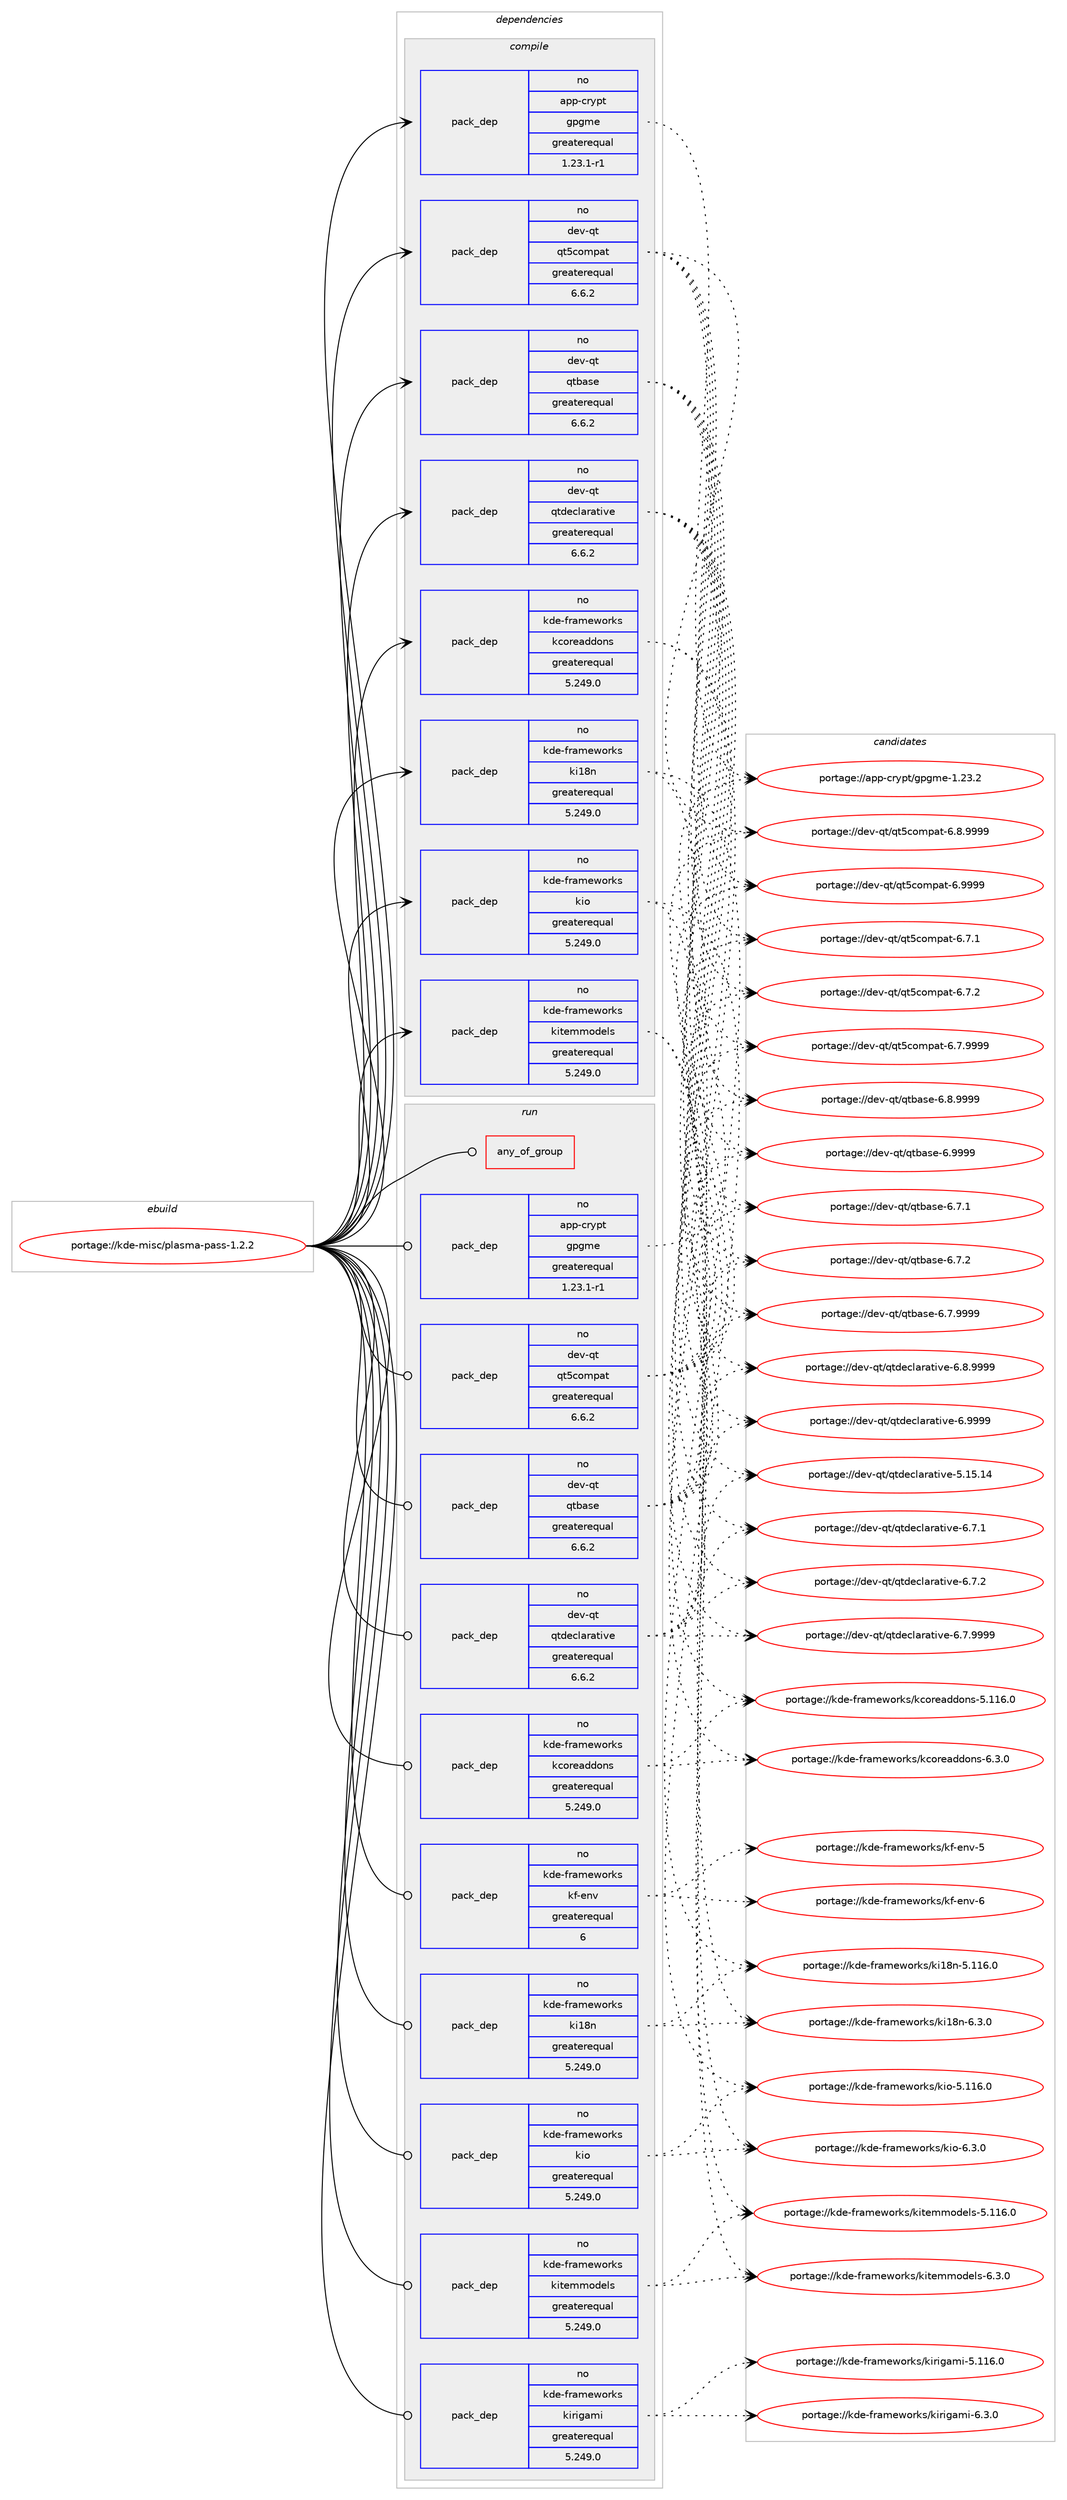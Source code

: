 digraph prolog {

# *************
# Graph options
# *************

newrank=true;
concentrate=true;
compound=true;
graph [rankdir=LR,fontname=Helvetica,fontsize=10,ranksep=1.5];#, ranksep=2.5, nodesep=0.2];
edge  [arrowhead=vee];
node  [fontname=Helvetica,fontsize=10];

# **********
# The ebuild
# **********

subgraph cluster_leftcol {
color=gray;
rank=same;
label=<<i>ebuild</i>>;
id [label="portage://kde-misc/plasma-pass-1.2.2", color=red, width=4, href="../kde-misc/plasma-pass-1.2.2.svg"];
}

# ****************
# The dependencies
# ****************

subgraph cluster_midcol {
color=gray;
label=<<i>dependencies</i>>;
subgraph cluster_compile {
fillcolor="#eeeeee";
style=filled;
label=<<i>compile</i>>;
subgraph pack70238 {
dependency139084 [label=<<TABLE BORDER="0" CELLBORDER="1" CELLSPACING="0" CELLPADDING="4" WIDTH="220"><TR><TD ROWSPAN="6" CELLPADDING="30">pack_dep</TD></TR><TR><TD WIDTH="110">no</TD></TR><TR><TD>app-crypt</TD></TR><TR><TD>gpgme</TD></TR><TR><TD>greaterequal</TD></TR><TR><TD>1.23.1-r1</TD></TR></TABLE>>, shape=none, color=blue];
}
id:e -> dependency139084:w [weight=20,style="solid",arrowhead="vee"];
subgraph pack70239 {
dependency139085 [label=<<TABLE BORDER="0" CELLBORDER="1" CELLSPACING="0" CELLPADDING="4" WIDTH="220"><TR><TD ROWSPAN="6" CELLPADDING="30">pack_dep</TD></TR><TR><TD WIDTH="110">no</TD></TR><TR><TD>dev-qt</TD></TR><TR><TD>qt5compat</TD></TR><TR><TD>greaterequal</TD></TR><TR><TD>6.6.2</TD></TR></TABLE>>, shape=none, color=blue];
}
id:e -> dependency139085:w [weight=20,style="solid",arrowhead="vee"];
subgraph pack70240 {
dependency139086 [label=<<TABLE BORDER="0" CELLBORDER="1" CELLSPACING="0" CELLPADDING="4" WIDTH="220"><TR><TD ROWSPAN="6" CELLPADDING="30">pack_dep</TD></TR><TR><TD WIDTH="110">no</TD></TR><TR><TD>dev-qt</TD></TR><TR><TD>qtbase</TD></TR><TR><TD>greaterequal</TD></TR><TR><TD>6.6.2</TD></TR></TABLE>>, shape=none, color=blue];
}
id:e -> dependency139086:w [weight=20,style="solid",arrowhead="vee"];
# *** BEGIN UNKNOWN DEPENDENCY TYPE (TODO) ***
# id -> package_dependency(portage://kde-misc/plasma-pass-1.2.2,install,no,dev-qt,qtbase,none,[,,],[slot(6)],[])
# *** END UNKNOWN DEPENDENCY TYPE (TODO) ***

subgraph pack70241 {
dependency139087 [label=<<TABLE BORDER="0" CELLBORDER="1" CELLSPACING="0" CELLPADDING="4" WIDTH="220"><TR><TD ROWSPAN="6" CELLPADDING="30">pack_dep</TD></TR><TR><TD WIDTH="110">no</TD></TR><TR><TD>dev-qt</TD></TR><TR><TD>qtdeclarative</TD></TR><TR><TD>greaterequal</TD></TR><TR><TD>6.6.2</TD></TR></TABLE>>, shape=none, color=blue];
}
id:e -> dependency139087:w [weight=20,style="solid",arrowhead="vee"];
subgraph pack70242 {
dependency139088 [label=<<TABLE BORDER="0" CELLBORDER="1" CELLSPACING="0" CELLPADDING="4" WIDTH="220"><TR><TD ROWSPAN="6" CELLPADDING="30">pack_dep</TD></TR><TR><TD WIDTH="110">no</TD></TR><TR><TD>kde-frameworks</TD></TR><TR><TD>kcoreaddons</TD></TR><TR><TD>greaterequal</TD></TR><TR><TD>5.249.0</TD></TR></TABLE>>, shape=none, color=blue];
}
id:e -> dependency139088:w [weight=20,style="solid",arrowhead="vee"];
subgraph pack70243 {
dependency139089 [label=<<TABLE BORDER="0" CELLBORDER="1" CELLSPACING="0" CELLPADDING="4" WIDTH="220"><TR><TD ROWSPAN="6" CELLPADDING="30">pack_dep</TD></TR><TR><TD WIDTH="110">no</TD></TR><TR><TD>kde-frameworks</TD></TR><TR><TD>ki18n</TD></TR><TR><TD>greaterequal</TD></TR><TR><TD>5.249.0</TD></TR></TABLE>>, shape=none, color=blue];
}
id:e -> dependency139089:w [weight=20,style="solid",arrowhead="vee"];
subgraph pack70244 {
dependency139090 [label=<<TABLE BORDER="0" CELLBORDER="1" CELLSPACING="0" CELLPADDING="4" WIDTH="220"><TR><TD ROWSPAN="6" CELLPADDING="30">pack_dep</TD></TR><TR><TD WIDTH="110">no</TD></TR><TR><TD>kde-frameworks</TD></TR><TR><TD>kio</TD></TR><TR><TD>greaterequal</TD></TR><TR><TD>5.249.0</TD></TR></TABLE>>, shape=none, color=blue];
}
id:e -> dependency139090:w [weight=20,style="solid",arrowhead="vee"];
subgraph pack70245 {
dependency139091 [label=<<TABLE BORDER="0" CELLBORDER="1" CELLSPACING="0" CELLPADDING="4" WIDTH="220"><TR><TD ROWSPAN="6" CELLPADDING="30">pack_dep</TD></TR><TR><TD WIDTH="110">no</TD></TR><TR><TD>kde-frameworks</TD></TR><TR><TD>kitemmodels</TD></TR><TR><TD>greaterequal</TD></TR><TR><TD>5.249.0</TD></TR></TABLE>>, shape=none, color=blue];
}
id:e -> dependency139091:w [weight=20,style="solid",arrowhead="vee"];
# *** BEGIN UNKNOWN DEPENDENCY TYPE (TODO) ***
# id -> package_dependency(portage://kde-misc/plasma-pass-1.2.2,install,no,kde-plasma,libplasma,none,[,,],[slot(6)],[])
# *** END UNKNOWN DEPENDENCY TYPE (TODO) ***

# *** BEGIN UNKNOWN DEPENDENCY TYPE (TODO) ***
# id -> package_dependency(portage://kde-misc/plasma-pass-1.2.2,install,no,kde-plasma,plasma5support,none,[,,],[slot(6)],[])
# *** END UNKNOWN DEPENDENCY TYPE (TODO) ***

# *** BEGIN UNKNOWN DEPENDENCY TYPE (TODO) ***
# id -> package_dependency(portage://kde-misc/plasma-pass-1.2.2,install,no,sys-auth,oath-toolkit,none,[,,],[],[])
# *** END UNKNOWN DEPENDENCY TYPE (TODO) ***

}
subgraph cluster_compileandrun {
fillcolor="#eeeeee";
style=filled;
label=<<i>compile and run</i>>;
}
subgraph cluster_run {
fillcolor="#eeeeee";
style=filled;
label=<<i>run</i>>;
subgraph any1878 {
dependency139092 [label=<<TABLE BORDER="0" CELLBORDER="1" CELLSPACING="0" CELLPADDING="4"><TR><TD CELLPADDING="10">any_of_group</TD></TR></TABLE>>, shape=none, color=red];# *** BEGIN UNKNOWN DEPENDENCY TYPE (TODO) ***
# dependency139092 -> package_dependency(portage://kde-misc/plasma-pass-1.2.2,run,no,kde-frameworks,breeze-icons,none,[,,],any_different_slot,[])
# *** END UNKNOWN DEPENDENCY TYPE (TODO) ***

# *** BEGIN UNKNOWN DEPENDENCY TYPE (TODO) ***
# dependency139092 -> package_dependency(portage://kde-misc/plasma-pass-1.2.2,run,no,kde-frameworks,oxygen-icons,none,[,,],any_different_slot,[])
# *** END UNKNOWN DEPENDENCY TYPE (TODO) ***

}
id:e -> dependency139092:w [weight=20,style="solid",arrowhead="odot"];
subgraph pack70246 {
dependency139093 [label=<<TABLE BORDER="0" CELLBORDER="1" CELLSPACING="0" CELLPADDING="4" WIDTH="220"><TR><TD ROWSPAN="6" CELLPADDING="30">pack_dep</TD></TR><TR><TD WIDTH="110">no</TD></TR><TR><TD>app-crypt</TD></TR><TR><TD>gpgme</TD></TR><TR><TD>greaterequal</TD></TR><TR><TD>1.23.1-r1</TD></TR></TABLE>>, shape=none, color=blue];
}
id:e -> dependency139093:w [weight=20,style="solid",arrowhead="odot"];
subgraph pack70247 {
dependency139094 [label=<<TABLE BORDER="0" CELLBORDER="1" CELLSPACING="0" CELLPADDING="4" WIDTH="220"><TR><TD ROWSPAN="6" CELLPADDING="30">pack_dep</TD></TR><TR><TD WIDTH="110">no</TD></TR><TR><TD>dev-qt</TD></TR><TR><TD>qt5compat</TD></TR><TR><TD>greaterequal</TD></TR><TR><TD>6.6.2</TD></TR></TABLE>>, shape=none, color=blue];
}
id:e -> dependency139094:w [weight=20,style="solid",arrowhead="odot"];
subgraph pack70248 {
dependency139095 [label=<<TABLE BORDER="0" CELLBORDER="1" CELLSPACING="0" CELLPADDING="4" WIDTH="220"><TR><TD ROWSPAN="6" CELLPADDING="30">pack_dep</TD></TR><TR><TD WIDTH="110">no</TD></TR><TR><TD>dev-qt</TD></TR><TR><TD>qtbase</TD></TR><TR><TD>greaterequal</TD></TR><TR><TD>6.6.2</TD></TR></TABLE>>, shape=none, color=blue];
}
id:e -> dependency139095:w [weight=20,style="solid",arrowhead="odot"];
# *** BEGIN UNKNOWN DEPENDENCY TYPE (TODO) ***
# id -> package_dependency(portage://kde-misc/plasma-pass-1.2.2,run,no,dev-qt,qtbase,none,[,,],[slot(6)],[])
# *** END UNKNOWN DEPENDENCY TYPE (TODO) ***

subgraph pack70249 {
dependency139096 [label=<<TABLE BORDER="0" CELLBORDER="1" CELLSPACING="0" CELLPADDING="4" WIDTH="220"><TR><TD ROWSPAN="6" CELLPADDING="30">pack_dep</TD></TR><TR><TD WIDTH="110">no</TD></TR><TR><TD>dev-qt</TD></TR><TR><TD>qtdeclarative</TD></TR><TR><TD>greaterequal</TD></TR><TR><TD>6.6.2</TD></TR></TABLE>>, shape=none, color=blue];
}
id:e -> dependency139096:w [weight=20,style="solid",arrowhead="odot"];
subgraph pack70250 {
dependency139097 [label=<<TABLE BORDER="0" CELLBORDER="1" CELLSPACING="0" CELLPADDING="4" WIDTH="220"><TR><TD ROWSPAN="6" CELLPADDING="30">pack_dep</TD></TR><TR><TD WIDTH="110">no</TD></TR><TR><TD>kde-frameworks</TD></TR><TR><TD>kcoreaddons</TD></TR><TR><TD>greaterequal</TD></TR><TR><TD>5.249.0</TD></TR></TABLE>>, shape=none, color=blue];
}
id:e -> dependency139097:w [weight=20,style="solid",arrowhead="odot"];
subgraph pack70251 {
dependency139098 [label=<<TABLE BORDER="0" CELLBORDER="1" CELLSPACING="0" CELLPADDING="4" WIDTH="220"><TR><TD ROWSPAN="6" CELLPADDING="30">pack_dep</TD></TR><TR><TD WIDTH="110">no</TD></TR><TR><TD>kde-frameworks</TD></TR><TR><TD>kf-env</TD></TR><TR><TD>greaterequal</TD></TR><TR><TD>6</TD></TR></TABLE>>, shape=none, color=blue];
}
id:e -> dependency139098:w [weight=20,style="solid",arrowhead="odot"];
subgraph pack70252 {
dependency139099 [label=<<TABLE BORDER="0" CELLBORDER="1" CELLSPACING="0" CELLPADDING="4" WIDTH="220"><TR><TD ROWSPAN="6" CELLPADDING="30">pack_dep</TD></TR><TR><TD WIDTH="110">no</TD></TR><TR><TD>kde-frameworks</TD></TR><TR><TD>ki18n</TD></TR><TR><TD>greaterequal</TD></TR><TR><TD>5.249.0</TD></TR></TABLE>>, shape=none, color=blue];
}
id:e -> dependency139099:w [weight=20,style="solid",arrowhead="odot"];
subgraph pack70253 {
dependency139100 [label=<<TABLE BORDER="0" CELLBORDER="1" CELLSPACING="0" CELLPADDING="4" WIDTH="220"><TR><TD ROWSPAN="6" CELLPADDING="30">pack_dep</TD></TR><TR><TD WIDTH="110">no</TD></TR><TR><TD>kde-frameworks</TD></TR><TR><TD>kio</TD></TR><TR><TD>greaterequal</TD></TR><TR><TD>5.249.0</TD></TR></TABLE>>, shape=none, color=blue];
}
id:e -> dependency139100:w [weight=20,style="solid",arrowhead="odot"];
subgraph pack70254 {
dependency139101 [label=<<TABLE BORDER="0" CELLBORDER="1" CELLSPACING="0" CELLPADDING="4" WIDTH="220"><TR><TD ROWSPAN="6" CELLPADDING="30">pack_dep</TD></TR><TR><TD WIDTH="110">no</TD></TR><TR><TD>kde-frameworks</TD></TR><TR><TD>kirigami</TD></TR><TR><TD>greaterequal</TD></TR><TR><TD>5.249.0</TD></TR></TABLE>>, shape=none, color=blue];
}
id:e -> dependency139101:w [weight=20,style="solid",arrowhead="odot"];
subgraph pack70255 {
dependency139102 [label=<<TABLE BORDER="0" CELLBORDER="1" CELLSPACING="0" CELLPADDING="4" WIDTH="220"><TR><TD ROWSPAN="6" CELLPADDING="30">pack_dep</TD></TR><TR><TD WIDTH="110">no</TD></TR><TR><TD>kde-frameworks</TD></TR><TR><TD>kitemmodels</TD></TR><TR><TD>greaterequal</TD></TR><TR><TD>5.249.0</TD></TR></TABLE>>, shape=none, color=blue];
}
id:e -> dependency139102:w [weight=20,style="solid",arrowhead="odot"];
# *** BEGIN UNKNOWN DEPENDENCY TYPE (TODO) ***
# id -> package_dependency(portage://kde-misc/plasma-pass-1.2.2,run,no,kde-plasma,libplasma,none,[,,],[slot(6)],[])
# *** END UNKNOWN DEPENDENCY TYPE (TODO) ***

# *** BEGIN UNKNOWN DEPENDENCY TYPE (TODO) ***
# id -> package_dependency(portage://kde-misc/plasma-pass-1.2.2,run,no,kde-plasma,plasma5support,none,[,,],[slot(6)],[])
# *** END UNKNOWN DEPENDENCY TYPE (TODO) ***

# *** BEGIN UNKNOWN DEPENDENCY TYPE (TODO) ***
# id -> package_dependency(portage://kde-misc/plasma-pass-1.2.2,run,no,sys-auth,oath-toolkit,none,[,,],[],[])
# *** END UNKNOWN DEPENDENCY TYPE (TODO) ***

# *** BEGIN UNKNOWN DEPENDENCY TYPE (TODO) ***
# id -> package_dependency(portage://kde-misc/plasma-pass-1.2.2,run,weak,kde-misc,plasma-pass,none,[,,],[slot(5)],[])
# *** END UNKNOWN DEPENDENCY TYPE (TODO) ***

}
}

# **************
# The candidates
# **************

subgraph cluster_choices {
rank=same;
color=gray;
label=<<i>candidates</i>>;

subgraph choice70238 {
color=black;
nodesep=1;
choice9711211245991141211121164710311210310910145494650514650 [label="portage://app-crypt/gpgme-1.23.2", color=red, width=4,href="../app-crypt/gpgme-1.23.2.svg"];
dependency139084:e -> choice9711211245991141211121164710311210310910145494650514650:w [style=dotted,weight="100"];
}
subgraph choice70239 {
color=black;
nodesep=1;
choice1001011184511311647113116539911110911297116455446554649 [label="portage://dev-qt/qt5compat-6.7.1", color=red, width=4,href="../dev-qt/qt5compat-6.7.1.svg"];
choice1001011184511311647113116539911110911297116455446554650 [label="portage://dev-qt/qt5compat-6.7.2", color=red, width=4,href="../dev-qt/qt5compat-6.7.2.svg"];
choice1001011184511311647113116539911110911297116455446554657575757 [label="portage://dev-qt/qt5compat-6.7.9999", color=red, width=4,href="../dev-qt/qt5compat-6.7.9999.svg"];
choice1001011184511311647113116539911110911297116455446564657575757 [label="portage://dev-qt/qt5compat-6.8.9999", color=red, width=4,href="../dev-qt/qt5compat-6.8.9999.svg"];
choice100101118451131164711311653991111091129711645544657575757 [label="portage://dev-qt/qt5compat-6.9999", color=red, width=4,href="../dev-qt/qt5compat-6.9999.svg"];
dependency139085:e -> choice1001011184511311647113116539911110911297116455446554649:w [style=dotted,weight="100"];
dependency139085:e -> choice1001011184511311647113116539911110911297116455446554650:w [style=dotted,weight="100"];
dependency139085:e -> choice1001011184511311647113116539911110911297116455446554657575757:w [style=dotted,weight="100"];
dependency139085:e -> choice1001011184511311647113116539911110911297116455446564657575757:w [style=dotted,weight="100"];
dependency139085:e -> choice100101118451131164711311653991111091129711645544657575757:w [style=dotted,weight="100"];
}
subgraph choice70240 {
color=black;
nodesep=1;
choice10010111845113116471131169897115101455446554649 [label="portage://dev-qt/qtbase-6.7.1", color=red, width=4,href="../dev-qt/qtbase-6.7.1.svg"];
choice10010111845113116471131169897115101455446554650 [label="portage://dev-qt/qtbase-6.7.2", color=red, width=4,href="../dev-qt/qtbase-6.7.2.svg"];
choice10010111845113116471131169897115101455446554657575757 [label="portage://dev-qt/qtbase-6.7.9999", color=red, width=4,href="../dev-qt/qtbase-6.7.9999.svg"];
choice10010111845113116471131169897115101455446564657575757 [label="portage://dev-qt/qtbase-6.8.9999", color=red, width=4,href="../dev-qt/qtbase-6.8.9999.svg"];
choice1001011184511311647113116989711510145544657575757 [label="portage://dev-qt/qtbase-6.9999", color=red, width=4,href="../dev-qt/qtbase-6.9999.svg"];
dependency139086:e -> choice10010111845113116471131169897115101455446554649:w [style=dotted,weight="100"];
dependency139086:e -> choice10010111845113116471131169897115101455446554650:w [style=dotted,weight="100"];
dependency139086:e -> choice10010111845113116471131169897115101455446554657575757:w [style=dotted,weight="100"];
dependency139086:e -> choice10010111845113116471131169897115101455446564657575757:w [style=dotted,weight="100"];
dependency139086:e -> choice1001011184511311647113116989711510145544657575757:w [style=dotted,weight="100"];
}
subgraph choice70241 {
color=black;
nodesep=1;
choice10010111845113116471131161001019910897114971161051181014553464953464952 [label="portage://dev-qt/qtdeclarative-5.15.14", color=red, width=4,href="../dev-qt/qtdeclarative-5.15.14.svg"];
choice1001011184511311647113116100101991089711497116105118101455446554649 [label="portage://dev-qt/qtdeclarative-6.7.1", color=red, width=4,href="../dev-qt/qtdeclarative-6.7.1.svg"];
choice1001011184511311647113116100101991089711497116105118101455446554650 [label="portage://dev-qt/qtdeclarative-6.7.2", color=red, width=4,href="../dev-qt/qtdeclarative-6.7.2.svg"];
choice1001011184511311647113116100101991089711497116105118101455446554657575757 [label="portage://dev-qt/qtdeclarative-6.7.9999", color=red, width=4,href="../dev-qt/qtdeclarative-6.7.9999.svg"];
choice1001011184511311647113116100101991089711497116105118101455446564657575757 [label="portage://dev-qt/qtdeclarative-6.8.9999", color=red, width=4,href="../dev-qt/qtdeclarative-6.8.9999.svg"];
choice100101118451131164711311610010199108971149711610511810145544657575757 [label="portage://dev-qt/qtdeclarative-6.9999", color=red, width=4,href="../dev-qt/qtdeclarative-6.9999.svg"];
dependency139087:e -> choice10010111845113116471131161001019910897114971161051181014553464953464952:w [style=dotted,weight="100"];
dependency139087:e -> choice1001011184511311647113116100101991089711497116105118101455446554649:w [style=dotted,weight="100"];
dependency139087:e -> choice1001011184511311647113116100101991089711497116105118101455446554650:w [style=dotted,weight="100"];
dependency139087:e -> choice1001011184511311647113116100101991089711497116105118101455446554657575757:w [style=dotted,weight="100"];
dependency139087:e -> choice1001011184511311647113116100101991089711497116105118101455446564657575757:w [style=dotted,weight="100"];
dependency139087:e -> choice100101118451131164711311610010199108971149711610511810145544657575757:w [style=dotted,weight="100"];
}
subgraph choice70242 {
color=black;
nodesep=1;
choice10710010145102114971091011191111141071154710799111114101971001001111101154553464949544648 [label="portage://kde-frameworks/kcoreaddons-5.116.0", color=red, width=4,href="../kde-frameworks/kcoreaddons-5.116.0.svg"];
choice1071001014510211497109101119111114107115471079911111410197100100111110115455446514648 [label="portage://kde-frameworks/kcoreaddons-6.3.0", color=red, width=4,href="../kde-frameworks/kcoreaddons-6.3.0.svg"];
dependency139088:e -> choice10710010145102114971091011191111141071154710799111114101971001001111101154553464949544648:w [style=dotted,weight="100"];
dependency139088:e -> choice1071001014510211497109101119111114107115471079911111410197100100111110115455446514648:w [style=dotted,weight="100"];
}
subgraph choice70243 {
color=black;
nodesep=1;
choice10710010145102114971091011191111141071154710710549561104553464949544648 [label="portage://kde-frameworks/ki18n-5.116.0", color=red, width=4,href="../kde-frameworks/ki18n-5.116.0.svg"];
choice1071001014510211497109101119111114107115471071054956110455446514648 [label="portage://kde-frameworks/ki18n-6.3.0", color=red, width=4,href="../kde-frameworks/ki18n-6.3.0.svg"];
dependency139089:e -> choice10710010145102114971091011191111141071154710710549561104553464949544648:w [style=dotted,weight="100"];
dependency139089:e -> choice1071001014510211497109101119111114107115471071054956110455446514648:w [style=dotted,weight="100"];
}
subgraph choice70244 {
color=black;
nodesep=1;
choice1071001014510211497109101119111114107115471071051114553464949544648 [label="portage://kde-frameworks/kio-5.116.0", color=red, width=4,href="../kde-frameworks/kio-5.116.0.svg"];
choice107100101451021149710910111911111410711547107105111455446514648 [label="portage://kde-frameworks/kio-6.3.0", color=red, width=4,href="../kde-frameworks/kio-6.3.0.svg"];
dependency139090:e -> choice1071001014510211497109101119111114107115471071051114553464949544648:w [style=dotted,weight="100"];
dependency139090:e -> choice107100101451021149710910111911111410711547107105111455446514648:w [style=dotted,weight="100"];
}
subgraph choice70245 {
color=black;
nodesep=1;
choice1071001014510211497109101119111114107115471071051161011091091111001011081154553464949544648 [label="portage://kde-frameworks/kitemmodels-5.116.0", color=red, width=4,href="../kde-frameworks/kitemmodels-5.116.0.svg"];
choice107100101451021149710910111911111410711547107105116101109109111100101108115455446514648 [label="portage://kde-frameworks/kitemmodels-6.3.0", color=red, width=4,href="../kde-frameworks/kitemmodels-6.3.0.svg"];
dependency139091:e -> choice1071001014510211497109101119111114107115471071051161011091091111001011081154553464949544648:w [style=dotted,weight="100"];
dependency139091:e -> choice107100101451021149710910111911111410711547107105116101109109111100101108115455446514648:w [style=dotted,weight="100"];
}
subgraph choice70246 {
color=black;
nodesep=1;
choice9711211245991141211121164710311210310910145494650514650 [label="portage://app-crypt/gpgme-1.23.2", color=red, width=4,href="../app-crypt/gpgme-1.23.2.svg"];
dependency139093:e -> choice9711211245991141211121164710311210310910145494650514650:w [style=dotted,weight="100"];
}
subgraph choice70247 {
color=black;
nodesep=1;
choice1001011184511311647113116539911110911297116455446554649 [label="portage://dev-qt/qt5compat-6.7.1", color=red, width=4,href="../dev-qt/qt5compat-6.7.1.svg"];
choice1001011184511311647113116539911110911297116455446554650 [label="portage://dev-qt/qt5compat-6.7.2", color=red, width=4,href="../dev-qt/qt5compat-6.7.2.svg"];
choice1001011184511311647113116539911110911297116455446554657575757 [label="portage://dev-qt/qt5compat-6.7.9999", color=red, width=4,href="../dev-qt/qt5compat-6.7.9999.svg"];
choice1001011184511311647113116539911110911297116455446564657575757 [label="portage://dev-qt/qt5compat-6.8.9999", color=red, width=4,href="../dev-qt/qt5compat-6.8.9999.svg"];
choice100101118451131164711311653991111091129711645544657575757 [label="portage://dev-qt/qt5compat-6.9999", color=red, width=4,href="../dev-qt/qt5compat-6.9999.svg"];
dependency139094:e -> choice1001011184511311647113116539911110911297116455446554649:w [style=dotted,weight="100"];
dependency139094:e -> choice1001011184511311647113116539911110911297116455446554650:w [style=dotted,weight="100"];
dependency139094:e -> choice1001011184511311647113116539911110911297116455446554657575757:w [style=dotted,weight="100"];
dependency139094:e -> choice1001011184511311647113116539911110911297116455446564657575757:w [style=dotted,weight="100"];
dependency139094:e -> choice100101118451131164711311653991111091129711645544657575757:w [style=dotted,weight="100"];
}
subgraph choice70248 {
color=black;
nodesep=1;
choice10010111845113116471131169897115101455446554649 [label="portage://dev-qt/qtbase-6.7.1", color=red, width=4,href="../dev-qt/qtbase-6.7.1.svg"];
choice10010111845113116471131169897115101455446554650 [label="portage://dev-qt/qtbase-6.7.2", color=red, width=4,href="../dev-qt/qtbase-6.7.2.svg"];
choice10010111845113116471131169897115101455446554657575757 [label="portage://dev-qt/qtbase-6.7.9999", color=red, width=4,href="../dev-qt/qtbase-6.7.9999.svg"];
choice10010111845113116471131169897115101455446564657575757 [label="portage://dev-qt/qtbase-6.8.9999", color=red, width=4,href="../dev-qt/qtbase-6.8.9999.svg"];
choice1001011184511311647113116989711510145544657575757 [label="portage://dev-qt/qtbase-6.9999", color=red, width=4,href="../dev-qt/qtbase-6.9999.svg"];
dependency139095:e -> choice10010111845113116471131169897115101455446554649:w [style=dotted,weight="100"];
dependency139095:e -> choice10010111845113116471131169897115101455446554650:w [style=dotted,weight="100"];
dependency139095:e -> choice10010111845113116471131169897115101455446554657575757:w [style=dotted,weight="100"];
dependency139095:e -> choice10010111845113116471131169897115101455446564657575757:w [style=dotted,weight="100"];
dependency139095:e -> choice1001011184511311647113116989711510145544657575757:w [style=dotted,weight="100"];
}
subgraph choice70249 {
color=black;
nodesep=1;
choice10010111845113116471131161001019910897114971161051181014553464953464952 [label="portage://dev-qt/qtdeclarative-5.15.14", color=red, width=4,href="../dev-qt/qtdeclarative-5.15.14.svg"];
choice1001011184511311647113116100101991089711497116105118101455446554649 [label="portage://dev-qt/qtdeclarative-6.7.1", color=red, width=4,href="../dev-qt/qtdeclarative-6.7.1.svg"];
choice1001011184511311647113116100101991089711497116105118101455446554650 [label="portage://dev-qt/qtdeclarative-6.7.2", color=red, width=4,href="../dev-qt/qtdeclarative-6.7.2.svg"];
choice1001011184511311647113116100101991089711497116105118101455446554657575757 [label="portage://dev-qt/qtdeclarative-6.7.9999", color=red, width=4,href="../dev-qt/qtdeclarative-6.7.9999.svg"];
choice1001011184511311647113116100101991089711497116105118101455446564657575757 [label="portage://dev-qt/qtdeclarative-6.8.9999", color=red, width=4,href="../dev-qt/qtdeclarative-6.8.9999.svg"];
choice100101118451131164711311610010199108971149711610511810145544657575757 [label="portage://dev-qt/qtdeclarative-6.9999", color=red, width=4,href="../dev-qt/qtdeclarative-6.9999.svg"];
dependency139096:e -> choice10010111845113116471131161001019910897114971161051181014553464953464952:w [style=dotted,weight="100"];
dependency139096:e -> choice1001011184511311647113116100101991089711497116105118101455446554649:w [style=dotted,weight="100"];
dependency139096:e -> choice1001011184511311647113116100101991089711497116105118101455446554650:w [style=dotted,weight="100"];
dependency139096:e -> choice1001011184511311647113116100101991089711497116105118101455446554657575757:w [style=dotted,weight="100"];
dependency139096:e -> choice1001011184511311647113116100101991089711497116105118101455446564657575757:w [style=dotted,weight="100"];
dependency139096:e -> choice100101118451131164711311610010199108971149711610511810145544657575757:w [style=dotted,weight="100"];
}
subgraph choice70250 {
color=black;
nodesep=1;
choice10710010145102114971091011191111141071154710799111114101971001001111101154553464949544648 [label="portage://kde-frameworks/kcoreaddons-5.116.0", color=red, width=4,href="../kde-frameworks/kcoreaddons-5.116.0.svg"];
choice1071001014510211497109101119111114107115471079911111410197100100111110115455446514648 [label="portage://kde-frameworks/kcoreaddons-6.3.0", color=red, width=4,href="../kde-frameworks/kcoreaddons-6.3.0.svg"];
dependency139097:e -> choice10710010145102114971091011191111141071154710799111114101971001001111101154553464949544648:w [style=dotted,weight="100"];
dependency139097:e -> choice1071001014510211497109101119111114107115471079911111410197100100111110115455446514648:w [style=dotted,weight="100"];
}
subgraph choice70251 {
color=black;
nodesep=1;
choice107100101451021149710910111911111410711547107102451011101184553 [label="portage://kde-frameworks/kf-env-5", color=red, width=4,href="../kde-frameworks/kf-env-5.svg"];
choice107100101451021149710910111911111410711547107102451011101184554 [label="portage://kde-frameworks/kf-env-6", color=red, width=4,href="../kde-frameworks/kf-env-6.svg"];
dependency139098:e -> choice107100101451021149710910111911111410711547107102451011101184553:w [style=dotted,weight="100"];
dependency139098:e -> choice107100101451021149710910111911111410711547107102451011101184554:w [style=dotted,weight="100"];
}
subgraph choice70252 {
color=black;
nodesep=1;
choice10710010145102114971091011191111141071154710710549561104553464949544648 [label="portage://kde-frameworks/ki18n-5.116.0", color=red, width=4,href="../kde-frameworks/ki18n-5.116.0.svg"];
choice1071001014510211497109101119111114107115471071054956110455446514648 [label="portage://kde-frameworks/ki18n-6.3.0", color=red, width=4,href="../kde-frameworks/ki18n-6.3.0.svg"];
dependency139099:e -> choice10710010145102114971091011191111141071154710710549561104553464949544648:w [style=dotted,weight="100"];
dependency139099:e -> choice1071001014510211497109101119111114107115471071054956110455446514648:w [style=dotted,weight="100"];
}
subgraph choice70253 {
color=black;
nodesep=1;
choice1071001014510211497109101119111114107115471071051114553464949544648 [label="portage://kde-frameworks/kio-5.116.0", color=red, width=4,href="../kde-frameworks/kio-5.116.0.svg"];
choice107100101451021149710910111911111410711547107105111455446514648 [label="portage://kde-frameworks/kio-6.3.0", color=red, width=4,href="../kde-frameworks/kio-6.3.0.svg"];
dependency139100:e -> choice1071001014510211497109101119111114107115471071051114553464949544648:w [style=dotted,weight="100"];
dependency139100:e -> choice107100101451021149710910111911111410711547107105111455446514648:w [style=dotted,weight="100"];
}
subgraph choice70254 {
color=black;
nodesep=1;
choice107100101451021149710910111911111410711547107105114105103971091054553464949544648 [label="portage://kde-frameworks/kirigami-5.116.0", color=red, width=4,href="../kde-frameworks/kirigami-5.116.0.svg"];
choice10710010145102114971091011191111141071154710710511410510397109105455446514648 [label="portage://kde-frameworks/kirigami-6.3.0", color=red, width=4,href="../kde-frameworks/kirigami-6.3.0.svg"];
dependency139101:e -> choice107100101451021149710910111911111410711547107105114105103971091054553464949544648:w [style=dotted,weight="100"];
dependency139101:e -> choice10710010145102114971091011191111141071154710710511410510397109105455446514648:w [style=dotted,weight="100"];
}
subgraph choice70255 {
color=black;
nodesep=1;
choice1071001014510211497109101119111114107115471071051161011091091111001011081154553464949544648 [label="portage://kde-frameworks/kitemmodels-5.116.0", color=red, width=4,href="../kde-frameworks/kitemmodels-5.116.0.svg"];
choice107100101451021149710910111911111410711547107105116101109109111100101108115455446514648 [label="portage://kde-frameworks/kitemmodels-6.3.0", color=red, width=4,href="../kde-frameworks/kitemmodels-6.3.0.svg"];
dependency139102:e -> choice1071001014510211497109101119111114107115471071051161011091091111001011081154553464949544648:w [style=dotted,weight="100"];
dependency139102:e -> choice107100101451021149710910111911111410711547107105116101109109111100101108115455446514648:w [style=dotted,weight="100"];
}
}

}
